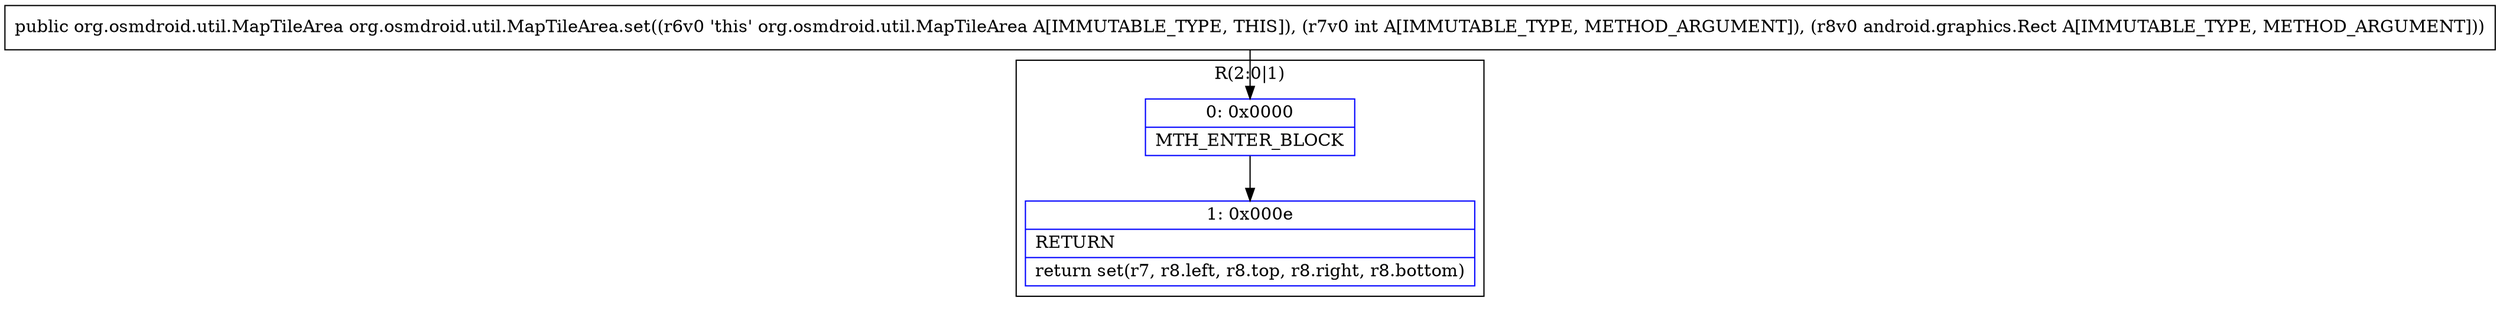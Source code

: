 digraph "CFG fororg.osmdroid.util.MapTileArea.set(ILandroid\/graphics\/Rect;)Lorg\/osmdroid\/util\/MapTileArea;" {
subgraph cluster_Region_1713695214 {
label = "R(2:0|1)";
node [shape=record,color=blue];
Node_0 [shape=record,label="{0\:\ 0x0000|MTH_ENTER_BLOCK\l}"];
Node_1 [shape=record,label="{1\:\ 0x000e|RETURN\l|return set(r7, r8.left, r8.top, r8.right, r8.bottom)\l}"];
}
MethodNode[shape=record,label="{public org.osmdroid.util.MapTileArea org.osmdroid.util.MapTileArea.set((r6v0 'this' org.osmdroid.util.MapTileArea A[IMMUTABLE_TYPE, THIS]), (r7v0 int A[IMMUTABLE_TYPE, METHOD_ARGUMENT]), (r8v0 android.graphics.Rect A[IMMUTABLE_TYPE, METHOD_ARGUMENT])) }"];
MethodNode -> Node_0;
Node_0 -> Node_1;
}

